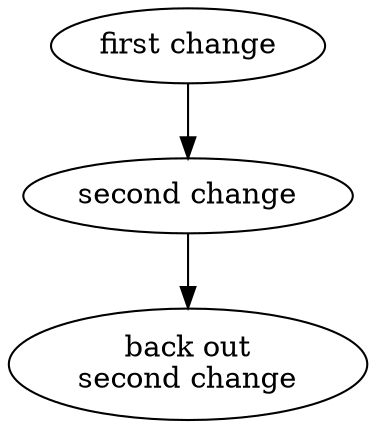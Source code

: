 digraph undo_simple {
	"first change" -> "second change";
	"second change" -> "back out\nsecond change";
}
